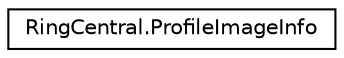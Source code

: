 digraph "Graphical Class Hierarchy"
{
 // LATEX_PDF_SIZE
  edge [fontname="Helvetica",fontsize="10",labelfontname="Helvetica",labelfontsize="10"];
  node [fontname="Helvetica",fontsize="10",shape=record];
  rankdir="LR";
  Node0 [label="RingCentral.ProfileImageInfo",height=0.2,width=0.4,color="black", fillcolor="white", style="filled",URL="$classRingCentral_1_1ProfileImageInfo.html",tooltip="Information on profile image"];
}
